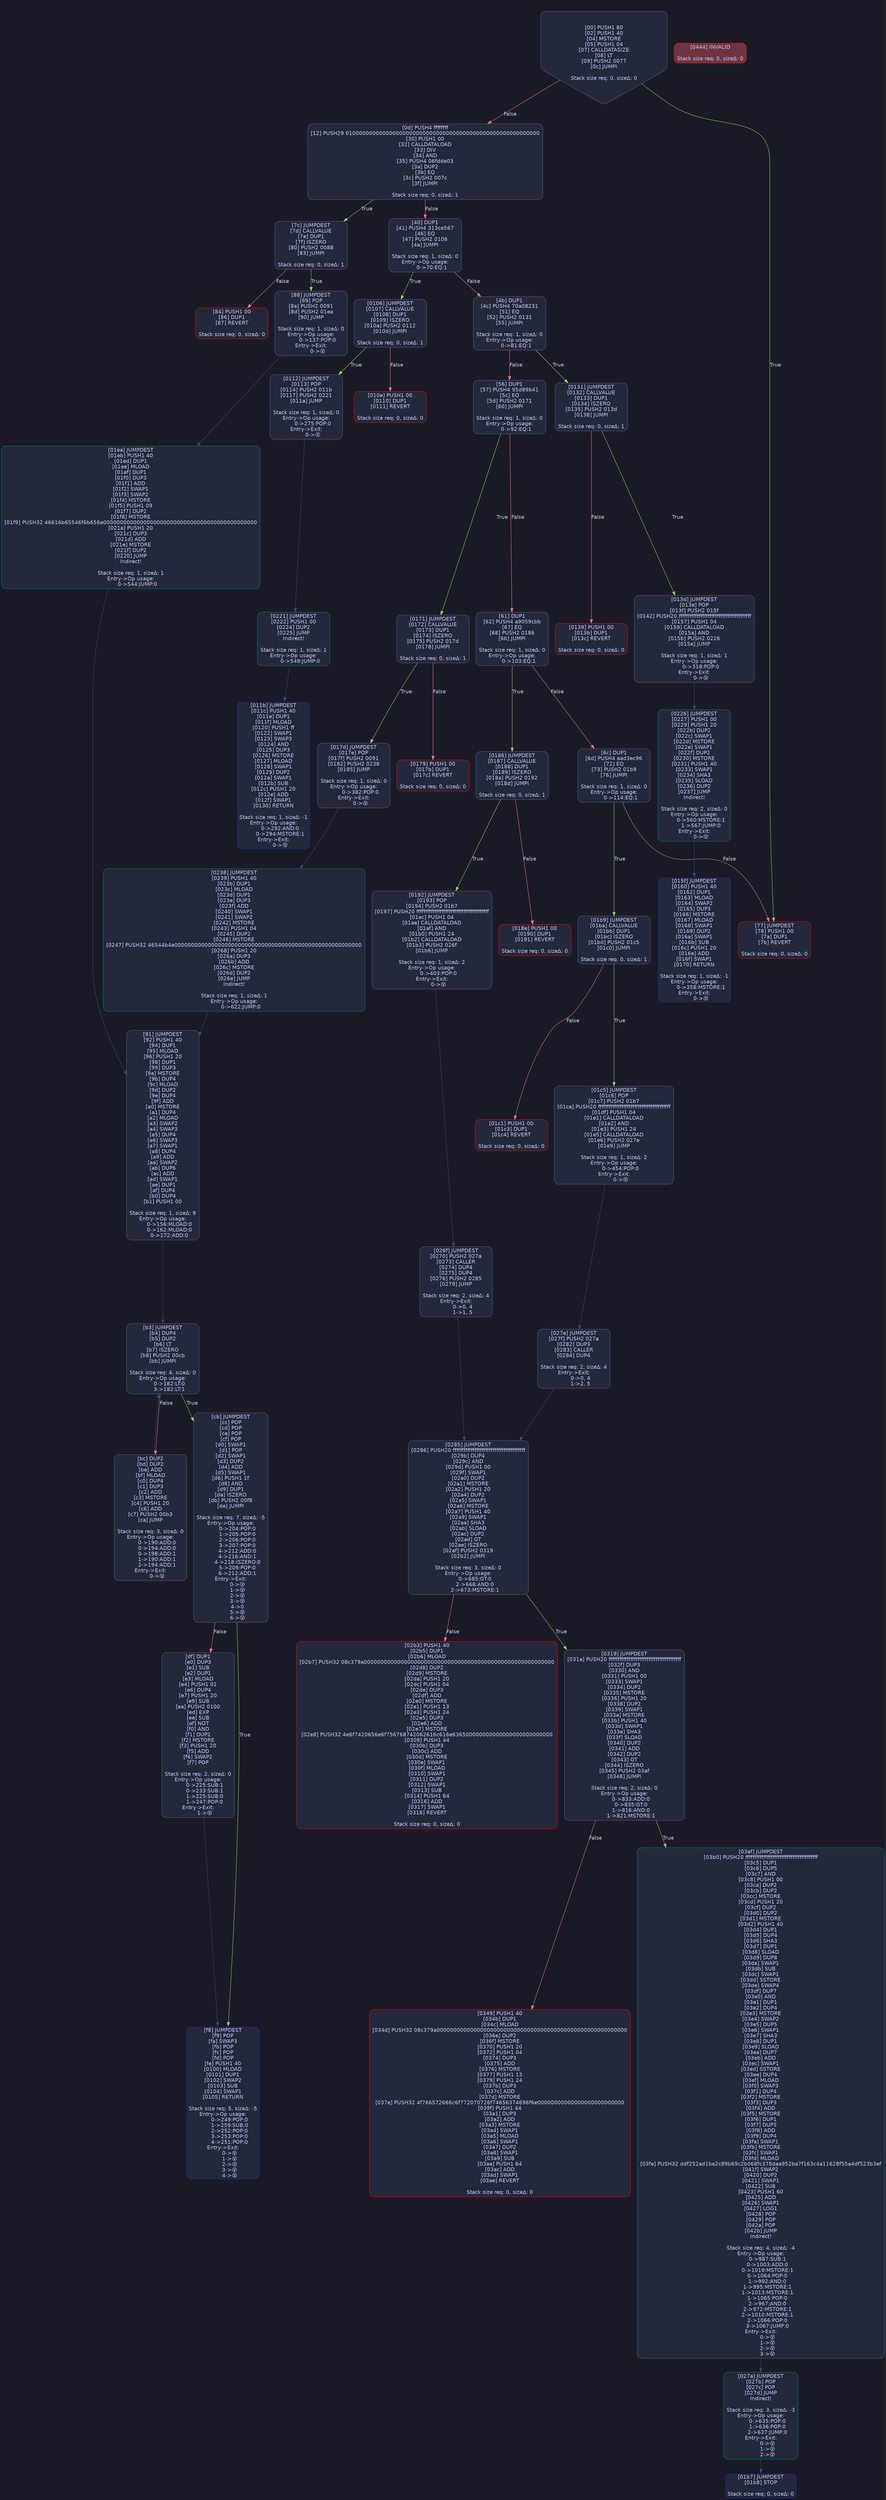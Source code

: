 digraph G {
    node [shape=box, style="filled, rounded", color="#565f89", fontcolor="#c0caf5", fontname="Helvetica", fillcolor="#24283b"];
    edge [color="#414868", fontcolor="#c0caf5", fontname="Helvetica"];
    bgcolor="#1a1b26";
    0 [ label = "[00] PUSH1 80
[02] PUSH1 40
[04] MSTORE
[05] PUSH1 04
[07] CALLDATASIZE
[08] LT
[09] PUSH2 0077
[0c] JUMPI

Stack size req: 0, sizeΔ: 0
" shape = invhouse]
    1 [ label = "[0d] PUSH4 ffffffff
[12] PUSH29 0100000000000000000000000000000000000000000000000000000000
[30] PUSH1 00
[32] CALLDATALOAD
[33] DIV
[34] AND
[35] PUSH4 06fdde03
[3a] DUP2
[3b] EQ
[3c] PUSH2 007c
[3f] JUMPI

Stack size req: 0, sizeΔ: 1
"]
    2 [ label = "[40] DUP1
[41] PUSH4 313ce567
[46] EQ
[47] PUSH2 0106
[4a] JUMPI

Stack size req: 1, sizeΔ: 0
Entry->Op usage:
	0->70:EQ:1
"]
    3 [ label = "[4b] DUP1
[4c] PUSH4 70a08231
[51] EQ
[52] PUSH2 0131
[55] JUMPI

Stack size req: 1, sizeΔ: 0
Entry->Op usage:
	0->81:EQ:1
"]
    4 [ label = "[56] DUP1
[57] PUSH4 95d89b41
[5c] EQ
[5d] PUSH2 0171
[60] JUMPI

Stack size req: 1, sizeΔ: 0
Entry->Op usage:
	0->92:EQ:1
"]
    5 [ label = "[61] DUP1
[62] PUSH4 a9059cbb
[67] EQ
[68] PUSH2 0186
[6b] JUMPI

Stack size req: 1, sizeΔ: 0
Entry->Op usage:
	0->103:EQ:1
"]
    6 [ label = "[6c] DUP1
[6d] PUSH4 aad3ec96
[72] EQ
[73] PUSH2 01b9
[76] JUMPI

Stack size req: 1, sizeΔ: 0
Entry->Op usage:
	0->114:EQ:1
"]
    7 [ label = "[77] JUMPDEST
[78] PUSH1 00
[7a] DUP1
[7b] REVERT

Stack size req: 0, sizeΔ: 0
" color = "red"]
    8 [ label = "[7c] JUMPDEST
[7d] CALLVALUE
[7e] DUP1
[7f] ISZERO
[80] PUSH2 0088
[83] JUMPI

Stack size req: 0, sizeΔ: 1
"]
    9 [ label = "[84] PUSH1 00
[86] DUP1
[87] REVERT

Stack size req: 0, sizeΔ: 0
" color = "red"]
    10 [ label = "[88] JUMPDEST
[89] POP
[8a] PUSH2 0091
[8d] PUSH2 01ea
[90] JUMP

Stack size req: 1, sizeΔ: 0
Entry->Op usage:
	0->137:POP:0
Entry->Exit:
	0->😵
"]
    11 [ label = "[91] JUMPDEST
[92] PUSH1 40
[94] DUP1
[95] MLOAD
[96] PUSH1 20
[98] DUP1
[99] DUP3
[9a] MSTORE
[9b] DUP4
[9c] MLOAD
[9d] DUP2
[9e] DUP4
[9f] ADD
[a0] MSTORE
[a1] DUP4
[a2] MLOAD
[a3] SWAP2
[a4] SWAP3
[a5] DUP4
[a6] SWAP3
[a7] SWAP1
[a8] DUP4
[a9] ADD
[aa] SWAP2
[ab] DUP6
[ac] ADD
[ad] SWAP1
[ae] DUP1
[af] DUP4
[b0] DUP4
[b1] PUSH1 00

Stack size req: 1, sizeΔ: 9
Entry->Op usage:
	0->156:MLOAD:0
	0->162:MLOAD:0
	0->172:ADD:0
"]
    12 [ label = "[b3] JUMPDEST
[b4] DUP4
[b5] DUP2
[b6] LT
[b7] ISZERO
[b8] PUSH2 00cb
[bb] JUMPI

Stack size req: 4, sizeΔ: 0
Entry->Op usage:
	0->182:LT:0
	3->182:LT:1
"]
    13 [ label = "[bc] DUP2
[bd] DUP2
[be] ADD
[bf] MLOAD
[c0] DUP4
[c1] DUP3
[c2] ADD
[c3] MSTORE
[c4] PUSH1 20
[c6] ADD
[c7] PUSH2 00b3
[ca] JUMP

Stack size req: 3, sizeΔ: 0
Entry->Op usage:
	0->190:ADD:0
	0->194:ADD:0
	0->198:ADD:1
	1->190:ADD:1
	2->194:ADD:1
Entry->Exit:
	0->😵
"]
    14 [ label = "[cb] JUMPDEST
[cc] POP
[cd] POP
[ce] POP
[cf] POP
[d0] SWAP1
[d1] POP
[d2] SWAP1
[d3] DUP2
[d4] ADD
[d5] SWAP1
[d6] PUSH1 1f
[d8] AND
[d9] DUP1
[da] ISZERO
[db] PUSH2 00f8
[de] JUMPI

Stack size req: 7, sizeΔ: -5
Entry->Op usage:
	0->204:POP:0
	1->205:POP:0
	2->206:POP:0
	3->207:POP:0
	4->212:ADD:0
	4->216:AND:1
	4->218:ISZERO:0
	5->209:POP:0
	6->212:ADD:1
Entry->Exit:
	0->😵
	1->😵
	2->😵
	3->😵
	4->0
	5->😵
	6->😵
"]
    15 [ label = "[df] DUP1
[e0] DUP3
[e1] SUB
[e2] DUP1
[e3] MLOAD
[e4] PUSH1 01
[e6] DUP4
[e7] PUSH1 20
[e9] SUB
[ea] PUSH2 0100
[ed] EXP
[ee] SUB
[ef] NOT
[f0] AND
[f1] DUP2
[f2] MSTORE
[f3] PUSH1 20
[f5] ADD
[f6] SWAP2
[f7] POP

Stack size req: 2, sizeΔ: 0
Entry->Op usage:
	0->225:SUB:1
	0->233:SUB:1
	1->225:SUB:0
	1->247:POP:0
Entry->Exit:
	1->😵
"]
    16 [ label = "[f8] JUMPDEST
[f9] POP
[fa] SWAP3
[fb] POP
[fc] POP
[fd] POP
[fe] PUSH1 40
[0100] MLOAD
[0101] DUP1
[0102] SWAP2
[0103] SUB
[0104] SWAP1
[0105] RETURN

Stack size req: 5, sizeΔ: -5
Entry->Op usage:
	0->249:POP:0
	1->259:SUB:0
	2->252:POP:0
	3->253:POP:0
	4->251:POP:0
Entry->Exit:
	0->😵
	1->😵
	2->😵
	3->😵
	4->😵
" color = "darkblue"]
    17 [ label = "[0106] JUMPDEST
[0107] CALLVALUE
[0108] DUP1
[0109] ISZERO
[010a] PUSH2 0112
[010d] JUMPI

Stack size req: 0, sizeΔ: 1
"]
    18 [ label = "[010e] PUSH1 00
[0110] DUP1
[0111] REVERT

Stack size req: 0, sizeΔ: 0
" color = "red"]
    19 [ label = "[0112] JUMPDEST
[0113] POP
[0114] PUSH2 011b
[0117] PUSH2 0221
[011a] JUMP

Stack size req: 1, sizeΔ: 0
Entry->Op usage:
	0->275:POP:0
Entry->Exit:
	0->😵
"]
    20 [ label = "[011b] JUMPDEST
[011c] PUSH1 40
[011e] DUP1
[011f] MLOAD
[0120] PUSH1 ff
[0122] SWAP1
[0123] SWAP3
[0124] AND
[0125] DUP3
[0126] MSTORE
[0127] MLOAD
[0128] SWAP1
[0129] DUP2
[012a] SWAP1
[012b] SUB
[012c] PUSH1 20
[012e] ADD
[012f] SWAP1
[0130] RETURN

Stack size req: 1, sizeΔ: -1
Entry->Op usage:
	0->292:AND:0
	0->294:MSTORE:1
Entry->Exit:
	0->😵
" color = "darkblue"]
    21 [ label = "[0131] JUMPDEST
[0132] CALLVALUE
[0133] DUP1
[0134] ISZERO
[0135] PUSH2 013d
[0138] JUMPI

Stack size req: 0, sizeΔ: 1
"]
    22 [ label = "[0139] PUSH1 00
[013b] DUP1
[013c] REVERT

Stack size req: 0, sizeΔ: 0
" color = "red"]
    23 [ label = "[013d] JUMPDEST
[013e] POP
[013f] PUSH2 015f
[0142] PUSH20 ffffffffffffffffffffffffffffffffffffffff
[0157] PUSH1 04
[0159] CALLDATALOAD
[015a] AND
[015b] PUSH2 0226
[015e] JUMP

Stack size req: 1, sizeΔ: 1
Entry->Op usage:
	0->318:POP:0
Entry->Exit:
	0->😵
"]
    24 [ label = "[015f] JUMPDEST
[0160] PUSH1 40
[0162] DUP1
[0163] MLOAD
[0164] SWAP2
[0165] DUP3
[0166] MSTORE
[0167] MLOAD
[0168] SWAP1
[0169] DUP2
[016a] SWAP1
[016b] SUB
[016c] PUSH1 20
[016e] ADD
[016f] SWAP1
[0170] RETURN

Stack size req: 1, sizeΔ: -1
Entry->Op usage:
	0->358:MSTORE:1
Entry->Exit:
	0->😵
" color = "darkblue"]
    25 [ label = "[0171] JUMPDEST
[0172] CALLVALUE
[0173] DUP1
[0174] ISZERO
[0175] PUSH2 017d
[0178] JUMPI

Stack size req: 0, sizeΔ: 1
"]
    26 [ label = "[0179] PUSH1 00
[017b] DUP1
[017c] REVERT

Stack size req: 0, sizeΔ: 0
" color = "red"]
    27 [ label = "[017d] JUMPDEST
[017e] POP
[017f] PUSH2 0091
[0182] PUSH2 0238
[0185] JUMP

Stack size req: 1, sizeΔ: 0
Entry->Op usage:
	0->382:POP:0
Entry->Exit:
	0->😵
"]
    28 [ label = "[0186] JUMPDEST
[0187] CALLVALUE
[0188] DUP1
[0189] ISZERO
[018a] PUSH2 0192
[018d] JUMPI

Stack size req: 0, sizeΔ: 1
"]
    29 [ label = "[018e] PUSH1 00
[0190] DUP1
[0191] REVERT

Stack size req: 0, sizeΔ: 0
" color = "red"]
    30 [ label = "[0192] JUMPDEST
[0193] POP
[0194] PUSH2 01b7
[0197] PUSH20 ffffffffffffffffffffffffffffffffffffffff
[01ac] PUSH1 04
[01ae] CALLDATALOAD
[01af] AND
[01b0] PUSH1 24
[01b2] CALLDATALOAD
[01b3] PUSH2 026f
[01b6] JUMP

Stack size req: 1, sizeΔ: 2
Entry->Op usage:
	0->403:POP:0
Entry->Exit:
	0->😵
"]
    31 [ label = "[01b7] JUMPDEST
[01b8] STOP

Stack size req: 0, sizeΔ: 0
" color = "darkblue"]
    32 [ label = "[01b9] JUMPDEST
[01ba] CALLVALUE
[01bb] DUP1
[01bc] ISZERO
[01bd] PUSH2 01c5
[01c0] JUMPI

Stack size req: 0, sizeΔ: 1
"]
    33 [ label = "[01c1] PUSH1 00
[01c3] DUP1
[01c4] REVERT

Stack size req: 0, sizeΔ: 0
" color = "red"]
    34 [ label = "[01c5] JUMPDEST
[01c6] POP
[01c7] PUSH2 01b7
[01ca] PUSH20 ffffffffffffffffffffffffffffffffffffffff
[01df] PUSH1 04
[01e1] CALLDATALOAD
[01e2] AND
[01e3] PUSH1 24
[01e5] CALLDATALOAD
[01e6] PUSH2 027e
[01e9] JUMP

Stack size req: 1, sizeΔ: 2
Entry->Op usage:
	0->454:POP:0
Entry->Exit:
	0->😵
"]
    35 [ label = "[01ea] JUMPDEST
[01eb] PUSH1 40
[01ed] DUP1
[01ee] MLOAD
[01ef] DUP1
[01f0] DUP3
[01f1] ADD
[01f2] SWAP1
[01f3] SWAP2
[01f4] MSTORE
[01f5] PUSH1 09
[01f7] DUP2
[01f8] MSTORE
[01f9] PUSH32 46616b65546f6b656e0000000000000000000000000000000000000000000000
[021a] PUSH1 20
[021c] DUP3
[021d] ADD
[021e] MSTORE
[021f] DUP2
[0220] JUMP
Indirect!

Stack size req: 1, sizeΔ: 1
Entry->Op usage:
	0->544:JUMP:0
" color = "teal"]
    36 [ label = "[0221] JUMPDEST
[0222] PUSH1 00
[0224] DUP2
[0225] JUMP
Indirect!

Stack size req: 1, sizeΔ: 1
Entry->Op usage:
	0->549:JUMP:0
" color = "teal"]
    37 [ label = "[0226] JUMPDEST
[0227] PUSH1 00
[0229] PUSH1 20
[022b] DUP2
[022c] SWAP1
[022d] MSTORE
[022e] SWAP1
[022f] DUP2
[0230] MSTORE
[0231] PUSH1 40
[0233] SWAP1
[0234] SHA3
[0235] SLOAD
[0236] DUP2
[0237] JUMP
Indirect!

Stack size req: 2, sizeΔ: 0
Entry->Op usage:
	0->560:MSTORE:1
	1->567:JUMP:0
Entry->Exit:
	0->😵
" color = "teal"]
    38 [ label = "[0238] JUMPDEST
[0239] PUSH1 40
[023b] DUP1
[023c] MLOAD
[023d] DUP1
[023e] DUP3
[023f] ADD
[0240] SWAP1
[0241] SWAP2
[0242] MSTORE
[0243] PUSH1 04
[0245] DUP2
[0246] MSTORE
[0247] PUSH32 46544b4e00000000000000000000000000000000000000000000000000000000
[0268] PUSH1 20
[026a] DUP3
[026b] ADD
[026c] MSTORE
[026d] DUP2
[026e] JUMP
Indirect!

Stack size req: 1, sizeΔ: 1
Entry->Op usage:
	0->622:JUMP:0
" color = "teal"]
    39 [ label = "[026f] JUMPDEST
[0270] PUSH2 027a
[0273] CALLER
[0274] DUP4
[0275] DUP4
[0276] PUSH2 0285
[0279] JUMP

Stack size req: 2, sizeΔ: 4
Entry->Exit:
	0->0, 4
	1->1, 5
"]
    40 [ label = "[027a] JUMPDEST
[027b] POP
[027c] POP
[027d] JUMP
Indirect!

Stack size req: 3, sizeΔ: -3
Entry->Op usage:
	0->635:POP:0
	1->636:POP:0
	2->637:JUMP:0
Entry->Exit:
	0->😵
	1->😵
	2->😵
" color = "teal"]
    41 [ label = "[027e] JUMPDEST
[027f] PUSH2 027a
[0282] DUP3
[0283] CALLER
[0284] DUP4

Stack size req: 2, sizeΔ: 4
Entry->Exit:
	0->0, 4
	1->2, 5
"]
    42 [ label = "[0285] JUMPDEST
[0286] PUSH20 ffffffffffffffffffffffffffffffffffffffff
[029b] DUP4
[029c] AND
[029d] PUSH1 00
[029f] SWAP1
[02a0] DUP2
[02a1] MSTORE
[02a2] PUSH1 20
[02a4] DUP2
[02a5] SWAP1
[02a6] MSTORE
[02a7] PUSH1 40
[02a9] SWAP1
[02aa] SHA3
[02ab] SLOAD
[02ac] DUP2
[02ad] GT
[02ae] ISZERO
[02af] PUSH2 0319
[02b2] JUMPI

Stack size req: 3, sizeΔ: 0
Entry->Op usage:
	0->685:GT:0
	2->668:AND:0
	2->673:MSTORE:1
"]
    43 [ label = "[02b3] PUSH1 40
[02b5] DUP1
[02b6] MLOAD
[02b7] PUSH32 08c379a000000000000000000000000000000000000000000000000000000000
[02d8] DUP2
[02d9] MSTORE
[02da] PUSH1 20
[02dc] PUSH1 04
[02de] DUP3
[02df] ADD
[02e0] MSTORE
[02e1] PUSH1 13
[02e3] PUSH1 24
[02e5] DUP3
[02e6] ADD
[02e7] MSTORE
[02e8] PUSH32 4e6f7420656e6f756768742062616c616e636500000000000000000000000000
[0309] PUSH1 44
[030b] DUP3
[030c] ADD
[030d] MSTORE
[030e] SWAP1
[030f] MLOAD
[0310] SWAP1
[0311] DUP2
[0312] SWAP1
[0313] SUB
[0314] PUSH1 64
[0316] ADD
[0317] SWAP1
[0318] REVERT

Stack size req: 0, sizeΔ: 0
" color = "red"]
    44 [ label = "[0319] JUMPDEST
[031a] PUSH20 ffffffffffffffffffffffffffffffffffffffff
[032f] DUP3
[0330] AND
[0331] PUSH1 00
[0333] SWAP1
[0334] DUP2
[0335] MSTORE
[0336] PUSH1 20
[0338] DUP2
[0339] SWAP1
[033a] MSTORE
[033b] PUSH1 40
[033d] SWAP1
[033e] SHA3
[033f] SLOAD
[0340] DUP2
[0341] ADD
[0342] DUP2
[0343] GT
[0344] ISZERO
[0345] PUSH2 03af
[0348] JUMPI

Stack size req: 2, sizeΔ: 0
Entry->Op usage:
	0->833:ADD:0
	0->835:GT:0
	1->816:AND:0
	1->821:MSTORE:1
"]
    45 [ label = "[0349] PUSH1 40
[034b] DUP1
[034c] MLOAD
[034d] PUSH32 08c379a000000000000000000000000000000000000000000000000000000000
[036e] DUP2
[036f] MSTORE
[0370] PUSH1 20
[0372] PUSH1 04
[0374] DUP3
[0375] ADD
[0376] MSTORE
[0377] PUSH1 13
[0379] PUSH1 24
[037b] DUP3
[037c] ADD
[037d] MSTORE
[037e] PUSH32 4f766572666c6f772070726f74656374696f6e00000000000000000000000000
[039f] PUSH1 44
[03a1] DUP3
[03a2] ADD
[03a3] MSTORE
[03a4] SWAP1
[03a5] MLOAD
[03a6] SWAP1
[03a7] DUP2
[03a8] SWAP1
[03a9] SUB
[03aa] PUSH1 64
[03ac] ADD
[03ad] SWAP1
[03ae] REVERT

Stack size req: 0, sizeΔ: 0
" color = "red"]
    46 [ label = "[03af] JUMPDEST
[03b0] PUSH20 ffffffffffffffffffffffffffffffffffffffff
[03c5] DUP1
[03c6] DUP5
[03c7] AND
[03c8] PUSH1 00
[03ca] DUP2
[03cb] DUP2
[03cc] MSTORE
[03cd] PUSH1 20
[03cf] DUP2
[03d0] DUP2
[03d1] MSTORE
[03d2] PUSH1 40
[03d4] DUP1
[03d5] DUP4
[03d6] SHA3
[03d7] DUP1
[03d8] SLOAD
[03d9] DUP8
[03da] SWAP1
[03db] SUB
[03dc] SWAP1
[03dd] SSTORE
[03de] SWAP4
[03df] DUP7
[03e0] AND
[03e1] DUP1
[03e2] DUP4
[03e3] MSTORE
[03e4] SWAP2
[03e5] DUP5
[03e6] SWAP1
[03e7] SHA3
[03e8] DUP1
[03e9] SLOAD
[03ea] DUP7
[03eb] ADD
[03ec] SWAP1
[03ed] SSTORE
[03ee] DUP4
[03ef] MLOAD
[03f0] SWAP3
[03f1] DUP4
[03f2] MSTORE
[03f3] DUP3
[03f4] ADD
[03f5] MSTORE
[03f6] DUP1
[03f7] DUP3
[03f8] ADD
[03f9] DUP4
[03fa] SWAP1
[03fb] MSTORE
[03fc] SWAP1
[03fd] MLOAD
[03fe] PUSH32 ddf252ad1be2c89b69c2b068fc378daa952ba7f163c4a11628f55a4df523b3ef
[041f] SWAP2
[0420] DUP2
[0421] SWAP1
[0422] SUB
[0423] PUSH1 60
[0425] ADD
[0426] SWAP1
[0427] LOG1
[0428] POP
[0429] POP
[042a] POP
[042b] JUMP
Indirect!

Stack size req: 4, sizeΔ: -4
Entry->Op usage:
	0->987:SUB:1
	0->1003:ADD:0
	0->1019:MSTORE:1
	0->1064:POP:0
	1->992:AND:0
	1->995:MSTORE:1
	1->1013:MSTORE:1
	1->1065:POP:0
	2->967:AND:0
	2->972:MSTORE:1
	2->1010:MSTORE:1
	2->1066:POP:0
	3->1067:JUMP:0
Entry->Exit:
	0->😵
	1->😵
	2->😵
	3->😵
" color = "teal"]
    47 [ label = "[0444] INVALID

Stack size req: 0, sizeΔ: 0
" color = "red" fillcolor = "#703440"]
    0 -> 1 [ label = "False" color = "#f7768e"]
    0 -> 7 [ label = "True" color = "#9ece6a"]
    1 -> 2 [ label = "False" color = "#f7768e"]
    1 -> 8 [ label = "True" color = "#9ece6a"]
    2 -> 3 [ label = "False" color = "#f7768e"]
    2 -> 17 [ label = "True" color = "#9ece6a"]
    3 -> 4 [ label = "False" color = "#f7768e"]
    3 -> 21 [ label = "True" color = "#9ece6a"]
    4 -> 5 [ label = "False" color = "#f7768e"]
    4 -> 25 [ label = "True" color = "#9ece6a"]
    5 -> 6 [ label = "False" color = "#f7768e"]
    5 -> 28 [ label = "True" color = "#9ece6a"]
    6 -> 7 [ label = "False" color = "#f7768e"]
    6 -> 32 [ label = "True" color = "#9ece6a"]
    8 -> 9 [ label = "False" color = "#f7768e"]
    8 -> 10 [ label = "True" color = "#9ece6a"]
    10 -> 35 [ ]
    11 -> 12 [ ]
    12 -> 13 [ label = "False" color = "#f7768e"]
    12 -> 14 [ label = "True" color = "#9ece6a"]
    13 -> 12 [ ]
    14 -> 15 [ label = "False" color = "#f7768e"]
    14 -> 16 [ label = "True" color = "#9ece6a"]
    15 -> 16 [ ]
    17 -> 18 [ label = "False" color = "#f7768e"]
    17 -> 19 [ label = "True" color = "#9ece6a"]
    19 -> 36 [ ]
    21 -> 22 [ label = "False" color = "#f7768e"]
    21 -> 23 [ label = "True" color = "#9ece6a"]
    23 -> 37 [ ]
    25 -> 26 [ label = "False" color = "#f7768e"]
    25 -> 27 [ label = "True" color = "#9ece6a"]
    27 -> 38 [ ]
    28 -> 29 [ label = "False" color = "#f7768e"]
    28 -> 30 [ label = "True" color = "#9ece6a"]
    30 -> 39 [ ]
    32 -> 33 [ label = "False" color = "#f7768e"]
    32 -> 34 [ label = "True" color = "#9ece6a"]
    34 -> 41 [ ]
    39 -> 42 [ ]
    41 -> 42 [ ]
    42 -> 43 [ label = "False" color = "#f7768e"]
    42 -> 44 [ label = "True" color = "#9ece6a"]
    44 -> 45 [ label = "False" color = "#f7768e"]
    44 -> 46 [ label = "True" color = "#9ece6a"]
    35 -> 11 [ ]
    36 -> 20 [ ]
    37 -> 24 [ ]
    38 -> 11 [ ]
    46 -> 40 [ ]
    40 -> 31 [ ]

}
